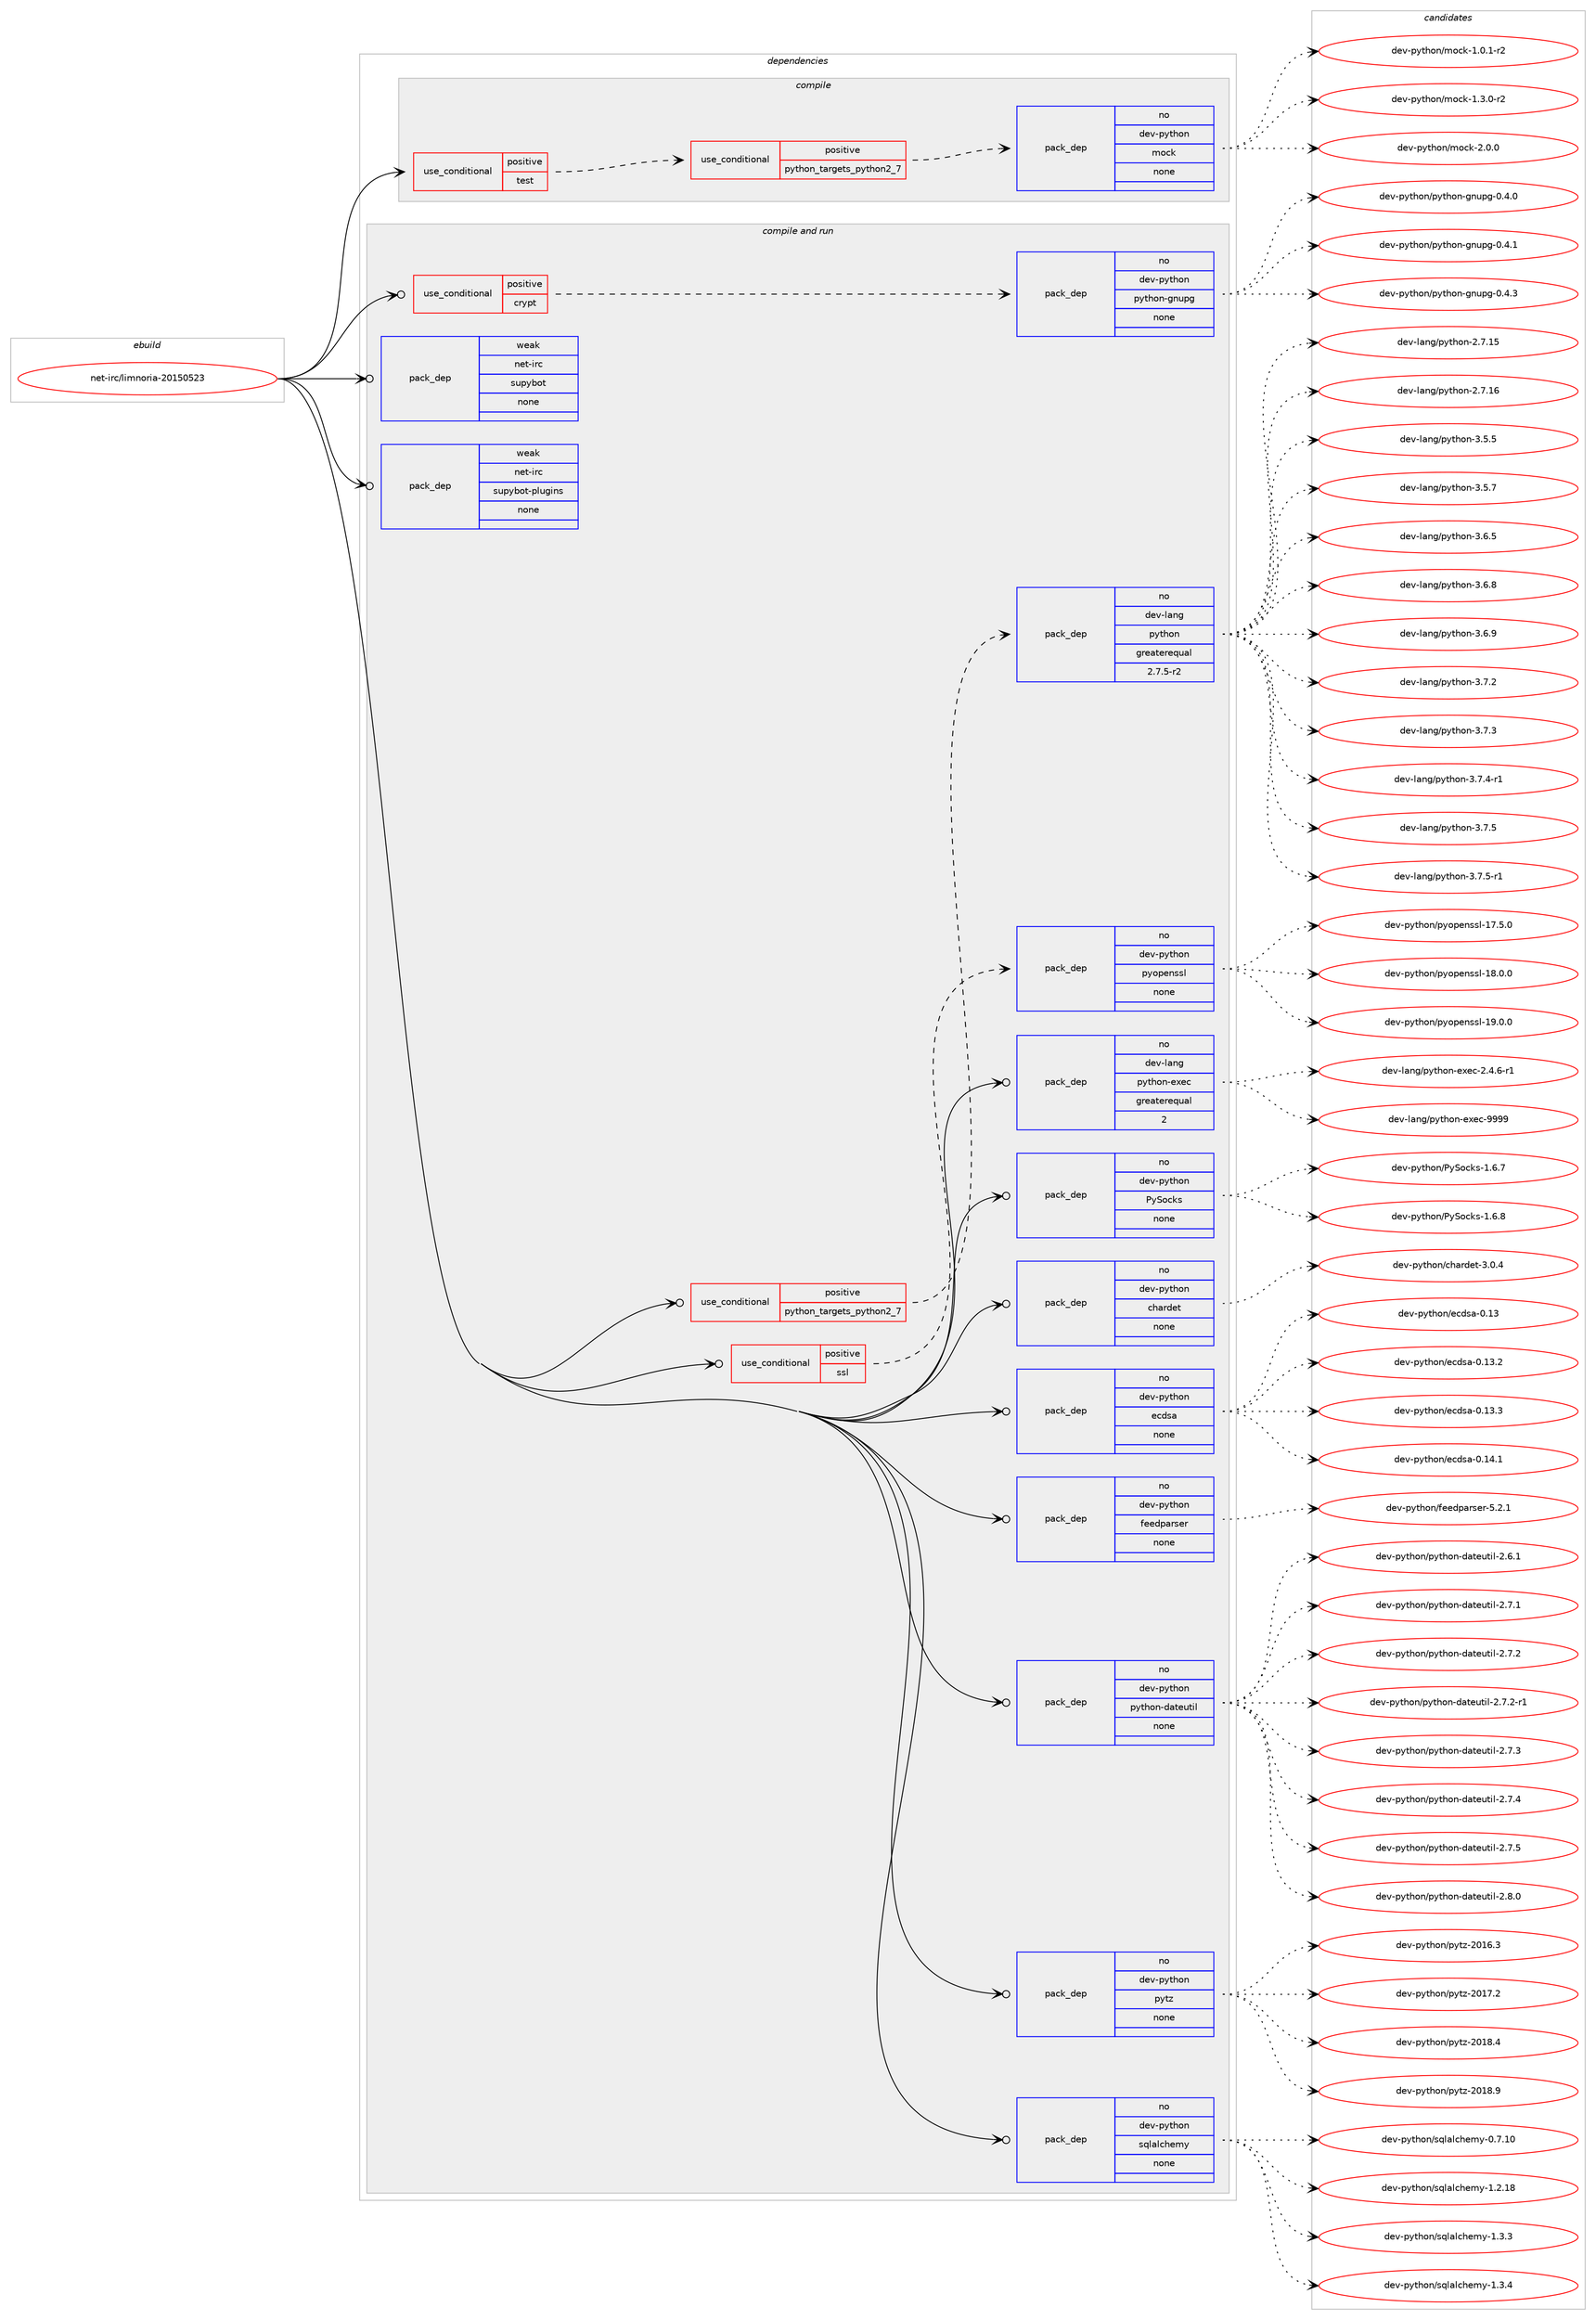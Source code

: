 digraph prolog {

# *************
# Graph options
# *************

newrank=true;
concentrate=true;
compound=true;
graph [rankdir=LR,fontname=Helvetica,fontsize=10,ranksep=1.5];#, ranksep=2.5, nodesep=0.2];
edge  [arrowhead=vee];
node  [fontname=Helvetica,fontsize=10];

# **********
# The ebuild
# **********

subgraph cluster_leftcol {
color=gray;
rank=same;
label=<<i>ebuild</i>>;
id [label="net-irc/limnoria-20150523", color=red, width=4, href="../net-irc/limnoria-20150523.svg"];
}

# ****************
# The dependencies
# ****************

subgraph cluster_midcol {
color=gray;
label=<<i>dependencies</i>>;
subgraph cluster_compile {
fillcolor="#eeeeee";
style=filled;
label=<<i>compile</i>>;
subgraph cond200858 {
dependency824425 [label=<<TABLE BORDER="0" CELLBORDER="1" CELLSPACING="0" CELLPADDING="4"><TR><TD ROWSPAN="3" CELLPADDING="10">use_conditional</TD></TR><TR><TD>positive</TD></TR><TR><TD>test</TD></TR></TABLE>>, shape=none, color=red];
subgraph cond200859 {
dependency824426 [label=<<TABLE BORDER="0" CELLBORDER="1" CELLSPACING="0" CELLPADDING="4"><TR><TD ROWSPAN="3" CELLPADDING="10">use_conditional</TD></TR><TR><TD>positive</TD></TR><TR><TD>python_targets_python2_7</TD></TR></TABLE>>, shape=none, color=red];
subgraph pack609143 {
dependency824427 [label=<<TABLE BORDER="0" CELLBORDER="1" CELLSPACING="0" CELLPADDING="4" WIDTH="220"><TR><TD ROWSPAN="6" CELLPADDING="30">pack_dep</TD></TR><TR><TD WIDTH="110">no</TD></TR><TR><TD>dev-python</TD></TR><TR><TD>mock</TD></TR><TR><TD>none</TD></TR><TR><TD></TD></TR></TABLE>>, shape=none, color=blue];
}
dependency824426:e -> dependency824427:w [weight=20,style="dashed",arrowhead="vee"];
}
dependency824425:e -> dependency824426:w [weight=20,style="dashed",arrowhead="vee"];
}
id:e -> dependency824425:w [weight=20,style="solid",arrowhead="vee"];
}
subgraph cluster_compileandrun {
fillcolor="#eeeeee";
style=filled;
label=<<i>compile and run</i>>;
subgraph cond200860 {
dependency824428 [label=<<TABLE BORDER="0" CELLBORDER="1" CELLSPACING="0" CELLPADDING="4"><TR><TD ROWSPAN="3" CELLPADDING="10">use_conditional</TD></TR><TR><TD>positive</TD></TR><TR><TD>crypt</TD></TR></TABLE>>, shape=none, color=red];
subgraph pack609144 {
dependency824429 [label=<<TABLE BORDER="0" CELLBORDER="1" CELLSPACING="0" CELLPADDING="4" WIDTH="220"><TR><TD ROWSPAN="6" CELLPADDING="30">pack_dep</TD></TR><TR><TD WIDTH="110">no</TD></TR><TR><TD>dev-python</TD></TR><TR><TD>python-gnupg</TD></TR><TR><TD>none</TD></TR><TR><TD></TD></TR></TABLE>>, shape=none, color=blue];
}
dependency824428:e -> dependency824429:w [weight=20,style="dashed",arrowhead="vee"];
}
id:e -> dependency824428:w [weight=20,style="solid",arrowhead="odotvee"];
subgraph cond200861 {
dependency824430 [label=<<TABLE BORDER="0" CELLBORDER="1" CELLSPACING="0" CELLPADDING="4"><TR><TD ROWSPAN="3" CELLPADDING="10">use_conditional</TD></TR><TR><TD>positive</TD></TR><TR><TD>python_targets_python2_7</TD></TR></TABLE>>, shape=none, color=red];
subgraph pack609145 {
dependency824431 [label=<<TABLE BORDER="0" CELLBORDER="1" CELLSPACING="0" CELLPADDING="4" WIDTH="220"><TR><TD ROWSPAN="6" CELLPADDING="30">pack_dep</TD></TR><TR><TD WIDTH="110">no</TD></TR><TR><TD>dev-lang</TD></TR><TR><TD>python</TD></TR><TR><TD>greaterequal</TD></TR><TR><TD>2.7.5-r2</TD></TR></TABLE>>, shape=none, color=blue];
}
dependency824430:e -> dependency824431:w [weight=20,style="dashed",arrowhead="vee"];
}
id:e -> dependency824430:w [weight=20,style="solid",arrowhead="odotvee"];
subgraph cond200862 {
dependency824432 [label=<<TABLE BORDER="0" CELLBORDER="1" CELLSPACING="0" CELLPADDING="4"><TR><TD ROWSPAN="3" CELLPADDING="10">use_conditional</TD></TR><TR><TD>positive</TD></TR><TR><TD>ssl</TD></TR></TABLE>>, shape=none, color=red];
subgraph pack609146 {
dependency824433 [label=<<TABLE BORDER="0" CELLBORDER="1" CELLSPACING="0" CELLPADDING="4" WIDTH="220"><TR><TD ROWSPAN="6" CELLPADDING="30">pack_dep</TD></TR><TR><TD WIDTH="110">no</TD></TR><TR><TD>dev-python</TD></TR><TR><TD>pyopenssl</TD></TR><TR><TD>none</TD></TR><TR><TD></TD></TR></TABLE>>, shape=none, color=blue];
}
dependency824432:e -> dependency824433:w [weight=20,style="dashed",arrowhead="vee"];
}
id:e -> dependency824432:w [weight=20,style="solid",arrowhead="odotvee"];
subgraph pack609147 {
dependency824434 [label=<<TABLE BORDER="0" CELLBORDER="1" CELLSPACING="0" CELLPADDING="4" WIDTH="220"><TR><TD ROWSPAN="6" CELLPADDING="30">pack_dep</TD></TR><TR><TD WIDTH="110">no</TD></TR><TR><TD>dev-lang</TD></TR><TR><TD>python-exec</TD></TR><TR><TD>greaterequal</TD></TR><TR><TD>2</TD></TR></TABLE>>, shape=none, color=blue];
}
id:e -> dependency824434:w [weight=20,style="solid",arrowhead="odotvee"];
subgraph pack609148 {
dependency824435 [label=<<TABLE BORDER="0" CELLBORDER="1" CELLSPACING="0" CELLPADDING="4" WIDTH="220"><TR><TD ROWSPAN="6" CELLPADDING="30">pack_dep</TD></TR><TR><TD WIDTH="110">no</TD></TR><TR><TD>dev-python</TD></TR><TR><TD>PySocks</TD></TR><TR><TD>none</TD></TR><TR><TD></TD></TR></TABLE>>, shape=none, color=blue];
}
id:e -> dependency824435:w [weight=20,style="solid",arrowhead="odotvee"];
subgraph pack609149 {
dependency824436 [label=<<TABLE BORDER="0" CELLBORDER="1" CELLSPACING="0" CELLPADDING="4" WIDTH="220"><TR><TD ROWSPAN="6" CELLPADDING="30">pack_dep</TD></TR><TR><TD WIDTH="110">no</TD></TR><TR><TD>dev-python</TD></TR><TR><TD>chardet</TD></TR><TR><TD>none</TD></TR><TR><TD></TD></TR></TABLE>>, shape=none, color=blue];
}
id:e -> dependency824436:w [weight=20,style="solid",arrowhead="odotvee"];
subgraph pack609150 {
dependency824437 [label=<<TABLE BORDER="0" CELLBORDER="1" CELLSPACING="0" CELLPADDING="4" WIDTH="220"><TR><TD ROWSPAN="6" CELLPADDING="30">pack_dep</TD></TR><TR><TD WIDTH="110">no</TD></TR><TR><TD>dev-python</TD></TR><TR><TD>ecdsa</TD></TR><TR><TD>none</TD></TR><TR><TD></TD></TR></TABLE>>, shape=none, color=blue];
}
id:e -> dependency824437:w [weight=20,style="solid",arrowhead="odotvee"];
subgraph pack609151 {
dependency824438 [label=<<TABLE BORDER="0" CELLBORDER="1" CELLSPACING="0" CELLPADDING="4" WIDTH="220"><TR><TD ROWSPAN="6" CELLPADDING="30">pack_dep</TD></TR><TR><TD WIDTH="110">no</TD></TR><TR><TD>dev-python</TD></TR><TR><TD>feedparser</TD></TR><TR><TD>none</TD></TR><TR><TD></TD></TR></TABLE>>, shape=none, color=blue];
}
id:e -> dependency824438:w [weight=20,style="solid",arrowhead="odotvee"];
subgraph pack609152 {
dependency824439 [label=<<TABLE BORDER="0" CELLBORDER="1" CELLSPACING="0" CELLPADDING="4" WIDTH="220"><TR><TD ROWSPAN="6" CELLPADDING="30">pack_dep</TD></TR><TR><TD WIDTH="110">no</TD></TR><TR><TD>dev-python</TD></TR><TR><TD>python-dateutil</TD></TR><TR><TD>none</TD></TR><TR><TD></TD></TR></TABLE>>, shape=none, color=blue];
}
id:e -> dependency824439:w [weight=20,style="solid",arrowhead="odotvee"];
subgraph pack609153 {
dependency824440 [label=<<TABLE BORDER="0" CELLBORDER="1" CELLSPACING="0" CELLPADDING="4" WIDTH="220"><TR><TD ROWSPAN="6" CELLPADDING="30">pack_dep</TD></TR><TR><TD WIDTH="110">no</TD></TR><TR><TD>dev-python</TD></TR><TR><TD>pytz</TD></TR><TR><TD>none</TD></TR><TR><TD></TD></TR></TABLE>>, shape=none, color=blue];
}
id:e -> dependency824440:w [weight=20,style="solid",arrowhead="odotvee"];
subgraph pack609154 {
dependency824441 [label=<<TABLE BORDER="0" CELLBORDER="1" CELLSPACING="0" CELLPADDING="4" WIDTH="220"><TR><TD ROWSPAN="6" CELLPADDING="30">pack_dep</TD></TR><TR><TD WIDTH="110">no</TD></TR><TR><TD>dev-python</TD></TR><TR><TD>sqlalchemy</TD></TR><TR><TD>none</TD></TR><TR><TD></TD></TR></TABLE>>, shape=none, color=blue];
}
id:e -> dependency824441:w [weight=20,style="solid",arrowhead="odotvee"];
subgraph pack609155 {
dependency824442 [label=<<TABLE BORDER="0" CELLBORDER="1" CELLSPACING="0" CELLPADDING="4" WIDTH="220"><TR><TD ROWSPAN="6" CELLPADDING="30">pack_dep</TD></TR><TR><TD WIDTH="110">weak</TD></TR><TR><TD>net-irc</TD></TR><TR><TD>supybot</TD></TR><TR><TD>none</TD></TR><TR><TD></TD></TR></TABLE>>, shape=none, color=blue];
}
id:e -> dependency824442:w [weight=20,style="solid",arrowhead="odotvee"];
subgraph pack609156 {
dependency824443 [label=<<TABLE BORDER="0" CELLBORDER="1" CELLSPACING="0" CELLPADDING="4" WIDTH="220"><TR><TD ROWSPAN="6" CELLPADDING="30">pack_dep</TD></TR><TR><TD WIDTH="110">weak</TD></TR><TR><TD>net-irc</TD></TR><TR><TD>supybot-plugins</TD></TR><TR><TD>none</TD></TR><TR><TD></TD></TR></TABLE>>, shape=none, color=blue];
}
id:e -> dependency824443:w [weight=20,style="solid",arrowhead="odotvee"];
}
subgraph cluster_run {
fillcolor="#eeeeee";
style=filled;
label=<<i>run</i>>;
}
}

# **************
# The candidates
# **************

subgraph cluster_choices {
rank=same;
color=gray;
label=<<i>candidates</i>>;

subgraph choice609143 {
color=black;
nodesep=1;
choice1001011184511212111610411111047109111991074549464846494511450 [label="dev-python/mock-1.0.1-r2", color=red, width=4,href="../dev-python/mock-1.0.1-r2.svg"];
choice1001011184511212111610411111047109111991074549465146484511450 [label="dev-python/mock-1.3.0-r2", color=red, width=4,href="../dev-python/mock-1.3.0-r2.svg"];
choice100101118451121211161041111104710911199107455046484648 [label="dev-python/mock-2.0.0", color=red, width=4,href="../dev-python/mock-2.0.0.svg"];
dependency824427:e -> choice1001011184511212111610411111047109111991074549464846494511450:w [style=dotted,weight="100"];
dependency824427:e -> choice1001011184511212111610411111047109111991074549465146484511450:w [style=dotted,weight="100"];
dependency824427:e -> choice100101118451121211161041111104710911199107455046484648:w [style=dotted,weight="100"];
}
subgraph choice609144 {
color=black;
nodesep=1;
choice100101118451121211161041111104711212111610411111045103110117112103454846524648 [label="dev-python/python-gnupg-0.4.0", color=red, width=4,href="../dev-python/python-gnupg-0.4.0.svg"];
choice100101118451121211161041111104711212111610411111045103110117112103454846524649 [label="dev-python/python-gnupg-0.4.1", color=red, width=4,href="../dev-python/python-gnupg-0.4.1.svg"];
choice100101118451121211161041111104711212111610411111045103110117112103454846524651 [label="dev-python/python-gnupg-0.4.3", color=red, width=4,href="../dev-python/python-gnupg-0.4.3.svg"];
dependency824429:e -> choice100101118451121211161041111104711212111610411111045103110117112103454846524648:w [style=dotted,weight="100"];
dependency824429:e -> choice100101118451121211161041111104711212111610411111045103110117112103454846524649:w [style=dotted,weight="100"];
dependency824429:e -> choice100101118451121211161041111104711212111610411111045103110117112103454846524651:w [style=dotted,weight="100"];
}
subgraph choice609145 {
color=black;
nodesep=1;
choice10010111845108971101034711212111610411111045504655464953 [label="dev-lang/python-2.7.15", color=red, width=4,href="../dev-lang/python-2.7.15.svg"];
choice10010111845108971101034711212111610411111045504655464954 [label="dev-lang/python-2.7.16", color=red, width=4,href="../dev-lang/python-2.7.16.svg"];
choice100101118451089711010347112121116104111110455146534653 [label="dev-lang/python-3.5.5", color=red, width=4,href="../dev-lang/python-3.5.5.svg"];
choice100101118451089711010347112121116104111110455146534655 [label="dev-lang/python-3.5.7", color=red, width=4,href="../dev-lang/python-3.5.7.svg"];
choice100101118451089711010347112121116104111110455146544653 [label="dev-lang/python-3.6.5", color=red, width=4,href="../dev-lang/python-3.6.5.svg"];
choice100101118451089711010347112121116104111110455146544656 [label="dev-lang/python-3.6.8", color=red, width=4,href="../dev-lang/python-3.6.8.svg"];
choice100101118451089711010347112121116104111110455146544657 [label="dev-lang/python-3.6.9", color=red, width=4,href="../dev-lang/python-3.6.9.svg"];
choice100101118451089711010347112121116104111110455146554650 [label="dev-lang/python-3.7.2", color=red, width=4,href="../dev-lang/python-3.7.2.svg"];
choice100101118451089711010347112121116104111110455146554651 [label="dev-lang/python-3.7.3", color=red, width=4,href="../dev-lang/python-3.7.3.svg"];
choice1001011184510897110103471121211161041111104551465546524511449 [label="dev-lang/python-3.7.4-r1", color=red, width=4,href="../dev-lang/python-3.7.4-r1.svg"];
choice100101118451089711010347112121116104111110455146554653 [label="dev-lang/python-3.7.5", color=red, width=4,href="../dev-lang/python-3.7.5.svg"];
choice1001011184510897110103471121211161041111104551465546534511449 [label="dev-lang/python-3.7.5-r1", color=red, width=4,href="../dev-lang/python-3.7.5-r1.svg"];
dependency824431:e -> choice10010111845108971101034711212111610411111045504655464953:w [style=dotted,weight="100"];
dependency824431:e -> choice10010111845108971101034711212111610411111045504655464954:w [style=dotted,weight="100"];
dependency824431:e -> choice100101118451089711010347112121116104111110455146534653:w [style=dotted,weight="100"];
dependency824431:e -> choice100101118451089711010347112121116104111110455146534655:w [style=dotted,weight="100"];
dependency824431:e -> choice100101118451089711010347112121116104111110455146544653:w [style=dotted,weight="100"];
dependency824431:e -> choice100101118451089711010347112121116104111110455146544656:w [style=dotted,weight="100"];
dependency824431:e -> choice100101118451089711010347112121116104111110455146544657:w [style=dotted,weight="100"];
dependency824431:e -> choice100101118451089711010347112121116104111110455146554650:w [style=dotted,weight="100"];
dependency824431:e -> choice100101118451089711010347112121116104111110455146554651:w [style=dotted,weight="100"];
dependency824431:e -> choice1001011184510897110103471121211161041111104551465546524511449:w [style=dotted,weight="100"];
dependency824431:e -> choice100101118451089711010347112121116104111110455146554653:w [style=dotted,weight="100"];
dependency824431:e -> choice1001011184510897110103471121211161041111104551465546534511449:w [style=dotted,weight="100"];
}
subgraph choice609146 {
color=black;
nodesep=1;
choice100101118451121211161041111104711212111111210111011511510845495546534648 [label="dev-python/pyopenssl-17.5.0", color=red, width=4,href="../dev-python/pyopenssl-17.5.0.svg"];
choice100101118451121211161041111104711212111111210111011511510845495646484648 [label="dev-python/pyopenssl-18.0.0", color=red, width=4,href="../dev-python/pyopenssl-18.0.0.svg"];
choice100101118451121211161041111104711212111111210111011511510845495746484648 [label="dev-python/pyopenssl-19.0.0", color=red, width=4,href="../dev-python/pyopenssl-19.0.0.svg"];
dependency824433:e -> choice100101118451121211161041111104711212111111210111011511510845495546534648:w [style=dotted,weight="100"];
dependency824433:e -> choice100101118451121211161041111104711212111111210111011511510845495646484648:w [style=dotted,weight="100"];
dependency824433:e -> choice100101118451121211161041111104711212111111210111011511510845495746484648:w [style=dotted,weight="100"];
}
subgraph choice609147 {
color=black;
nodesep=1;
choice10010111845108971101034711212111610411111045101120101994550465246544511449 [label="dev-lang/python-exec-2.4.6-r1", color=red, width=4,href="../dev-lang/python-exec-2.4.6-r1.svg"];
choice10010111845108971101034711212111610411111045101120101994557575757 [label="dev-lang/python-exec-9999", color=red, width=4,href="../dev-lang/python-exec-9999.svg"];
dependency824434:e -> choice10010111845108971101034711212111610411111045101120101994550465246544511449:w [style=dotted,weight="100"];
dependency824434:e -> choice10010111845108971101034711212111610411111045101120101994557575757:w [style=dotted,weight="100"];
}
subgraph choice609148 {
color=black;
nodesep=1;
choice1001011184511212111610411111047801218311199107115454946544655 [label="dev-python/PySocks-1.6.7", color=red, width=4,href="../dev-python/PySocks-1.6.7.svg"];
choice1001011184511212111610411111047801218311199107115454946544656 [label="dev-python/PySocks-1.6.8", color=red, width=4,href="../dev-python/PySocks-1.6.8.svg"];
dependency824435:e -> choice1001011184511212111610411111047801218311199107115454946544655:w [style=dotted,weight="100"];
dependency824435:e -> choice1001011184511212111610411111047801218311199107115454946544656:w [style=dotted,weight="100"];
}
subgraph choice609149 {
color=black;
nodesep=1;
choice10010111845112121116104111110479910497114100101116455146484652 [label="dev-python/chardet-3.0.4", color=red, width=4,href="../dev-python/chardet-3.0.4.svg"];
dependency824436:e -> choice10010111845112121116104111110479910497114100101116455146484652:w [style=dotted,weight="100"];
}
subgraph choice609150 {
color=black;
nodesep=1;
choice100101118451121211161041111104710199100115974548464951 [label="dev-python/ecdsa-0.13", color=red, width=4,href="../dev-python/ecdsa-0.13.svg"];
choice1001011184511212111610411111047101991001159745484649514650 [label="dev-python/ecdsa-0.13.2", color=red, width=4,href="../dev-python/ecdsa-0.13.2.svg"];
choice1001011184511212111610411111047101991001159745484649514651 [label="dev-python/ecdsa-0.13.3", color=red, width=4,href="../dev-python/ecdsa-0.13.3.svg"];
choice1001011184511212111610411111047101991001159745484649524649 [label="dev-python/ecdsa-0.14.1", color=red, width=4,href="../dev-python/ecdsa-0.14.1.svg"];
dependency824437:e -> choice100101118451121211161041111104710199100115974548464951:w [style=dotted,weight="100"];
dependency824437:e -> choice1001011184511212111610411111047101991001159745484649514650:w [style=dotted,weight="100"];
dependency824437:e -> choice1001011184511212111610411111047101991001159745484649514651:w [style=dotted,weight="100"];
dependency824437:e -> choice1001011184511212111610411111047101991001159745484649524649:w [style=dotted,weight="100"];
}
subgraph choice609151 {
color=black;
nodesep=1;
choice100101118451121211161041111104710210110110011297114115101114455346504649 [label="dev-python/feedparser-5.2.1", color=red, width=4,href="../dev-python/feedparser-5.2.1.svg"];
dependency824438:e -> choice100101118451121211161041111104710210110110011297114115101114455346504649:w [style=dotted,weight="100"];
}
subgraph choice609152 {
color=black;
nodesep=1;
choice10010111845112121116104111110471121211161041111104510097116101117116105108455046544649 [label="dev-python/python-dateutil-2.6.1", color=red, width=4,href="../dev-python/python-dateutil-2.6.1.svg"];
choice10010111845112121116104111110471121211161041111104510097116101117116105108455046554649 [label="dev-python/python-dateutil-2.7.1", color=red, width=4,href="../dev-python/python-dateutil-2.7.1.svg"];
choice10010111845112121116104111110471121211161041111104510097116101117116105108455046554650 [label="dev-python/python-dateutil-2.7.2", color=red, width=4,href="../dev-python/python-dateutil-2.7.2.svg"];
choice100101118451121211161041111104711212111610411111045100971161011171161051084550465546504511449 [label="dev-python/python-dateutil-2.7.2-r1", color=red, width=4,href="../dev-python/python-dateutil-2.7.2-r1.svg"];
choice10010111845112121116104111110471121211161041111104510097116101117116105108455046554651 [label="dev-python/python-dateutil-2.7.3", color=red, width=4,href="../dev-python/python-dateutil-2.7.3.svg"];
choice10010111845112121116104111110471121211161041111104510097116101117116105108455046554652 [label="dev-python/python-dateutil-2.7.4", color=red, width=4,href="../dev-python/python-dateutil-2.7.4.svg"];
choice10010111845112121116104111110471121211161041111104510097116101117116105108455046554653 [label="dev-python/python-dateutil-2.7.5", color=red, width=4,href="../dev-python/python-dateutil-2.7.5.svg"];
choice10010111845112121116104111110471121211161041111104510097116101117116105108455046564648 [label="dev-python/python-dateutil-2.8.0", color=red, width=4,href="../dev-python/python-dateutil-2.8.0.svg"];
dependency824439:e -> choice10010111845112121116104111110471121211161041111104510097116101117116105108455046544649:w [style=dotted,weight="100"];
dependency824439:e -> choice10010111845112121116104111110471121211161041111104510097116101117116105108455046554649:w [style=dotted,weight="100"];
dependency824439:e -> choice10010111845112121116104111110471121211161041111104510097116101117116105108455046554650:w [style=dotted,weight="100"];
dependency824439:e -> choice100101118451121211161041111104711212111610411111045100971161011171161051084550465546504511449:w [style=dotted,weight="100"];
dependency824439:e -> choice10010111845112121116104111110471121211161041111104510097116101117116105108455046554651:w [style=dotted,weight="100"];
dependency824439:e -> choice10010111845112121116104111110471121211161041111104510097116101117116105108455046554652:w [style=dotted,weight="100"];
dependency824439:e -> choice10010111845112121116104111110471121211161041111104510097116101117116105108455046554653:w [style=dotted,weight="100"];
dependency824439:e -> choice10010111845112121116104111110471121211161041111104510097116101117116105108455046564648:w [style=dotted,weight="100"];
}
subgraph choice609153 {
color=black;
nodesep=1;
choice100101118451121211161041111104711212111612245504849544651 [label="dev-python/pytz-2016.3", color=red, width=4,href="../dev-python/pytz-2016.3.svg"];
choice100101118451121211161041111104711212111612245504849554650 [label="dev-python/pytz-2017.2", color=red, width=4,href="../dev-python/pytz-2017.2.svg"];
choice100101118451121211161041111104711212111612245504849564652 [label="dev-python/pytz-2018.4", color=red, width=4,href="../dev-python/pytz-2018.4.svg"];
choice100101118451121211161041111104711212111612245504849564657 [label="dev-python/pytz-2018.9", color=red, width=4,href="../dev-python/pytz-2018.9.svg"];
dependency824440:e -> choice100101118451121211161041111104711212111612245504849544651:w [style=dotted,weight="100"];
dependency824440:e -> choice100101118451121211161041111104711212111612245504849554650:w [style=dotted,weight="100"];
dependency824440:e -> choice100101118451121211161041111104711212111612245504849564652:w [style=dotted,weight="100"];
dependency824440:e -> choice100101118451121211161041111104711212111612245504849564657:w [style=dotted,weight="100"];
}
subgraph choice609154 {
color=black;
nodesep=1;
choice1001011184511212111610411111047115113108971089910410110912145484655464948 [label="dev-python/sqlalchemy-0.7.10", color=red, width=4,href="../dev-python/sqlalchemy-0.7.10.svg"];
choice1001011184511212111610411111047115113108971089910410110912145494650464956 [label="dev-python/sqlalchemy-1.2.18", color=red, width=4,href="../dev-python/sqlalchemy-1.2.18.svg"];
choice10010111845112121116104111110471151131089710899104101109121454946514651 [label="dev-python/sqlalchemy-1.3.3", color=red, width=4,href="../dev-python/sqlalchemy-1.3.3.svg"];
choice10010111845112121116104111110471151131089710899104101109121454946514652 [label="dev-python/sqlalchemy-1.3.4", color=red, width=4,href="../dev-python/sqlalchemy-1.3.4.svg"];
dependency824441:e -> choice1001011184511212111610411111047115113108971089910410110912145484655464948:w [style=dotted,weight="100"];
dependency824441:e -> choice1001011184511212111610411111047115113108971089910410110912145494650464956:w [style=dotted,weight="100"];
dependency824441:e -> choice10010111845112121116104111110471151131089710899104101109121454946514651:w [style=dotted,weight="100"];
dependency824441:e -> choice10010111845112121116104111110471151131089710899104101109121454946514652:w [style=dotted,weight="100"];
}
subgraph choice609155 {
color=black;
nodesep=1;
}
subgraph choice609156 {
color=black;
nodesep=1;
}
}

}
